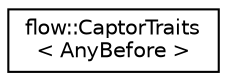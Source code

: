digraph "Graphical Class Hierarchy"
{
 // LATEX_PDF_SIZE
  edge [fontname="Helvetica",fontsize="10",labelfontname="Helvetica",labelfontsize="10"];
  node [fontname="Helvetica",fontsize="10",shape=record];
  rankdir="LR";
  Node0 [label="flow::CaptorTraits\l\< AnyBefore \>",height=0.2,width=0.4,color="black", fillcolor="white", style="filled",URL="$structflow_1_1_captor_traits.html",tooltip=" "];
}
